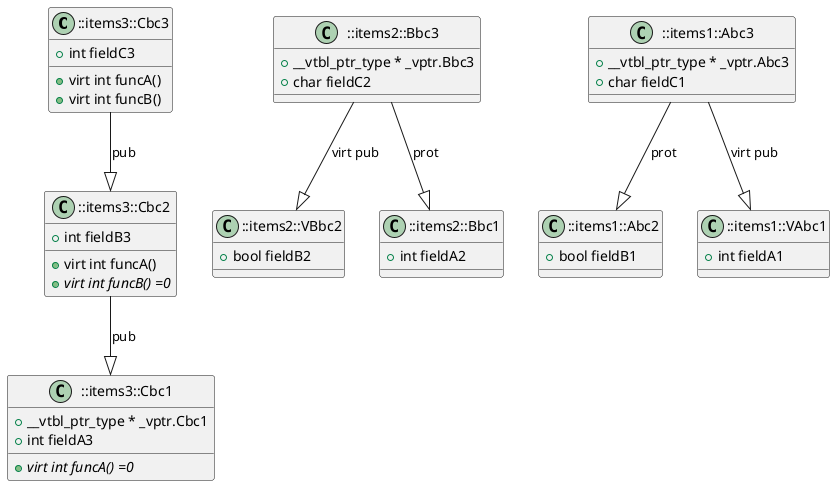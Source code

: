 @startuml

class "::items3::Cbc3" as item_0 {
    {field} + int fieldC3
    {method} +virt int funcA() 
    {method} +virt int funcB() 
}
class "::items3::Cbc2" as item_1 {
    {field} + int fieldB3
    {method} +virt int funcA() 
    {method} {abstract} +virt int funcB() =0
}
class "::items3::Cbc1" as item_2 {
    {field} + __vtbl_ptr_type * _vptr.Cbc1
    {field} + int fieldA3
    {method} {abstract} +virt int funcA() =0
}
class "::items2::Bbc3" as item_3 {
    {field} + __vtbl_ptr_type * _vptr.Bbc3
    {field} + char fieldC2
}
class "::items2::VBbc2" as item_4 {
    {field} + bool fieldB2
}
class "::items2::Bbc1" as item_5 {
    {field} + int fieldA2
}
class "::items1::Abc3" as item_6 {
    {field} + __vtbl_ptr_type * _vptr.Abc3
    {field} + char fieldC1
}
class "::items1::Abc2" as item_7 {
    {field} + bool fieldB1
}
class "::items1::VAbc1" as item_8 {
    {field} + int fieldA1
}

' ::items3::Cbc3 --|> ::items3::Cbc2
item_0 --|> item_1: "pub"
' ::items3::Cbc2 --|> ::items3::Cbc1
item_1 --|> item_2: "pub"
' ::items2::Bbc3 --|> ::items2::Bbc1
item_3 --|> item_5: "prot"
' ::items2::Bbc3 --|> ::items2::VBbc2
item_3 --|> item_4: "virt pub"
' ::items1::Abc3 --|> ::items1::VAbc1
item_6 --|> item_8: "virt pub"
' ::items1::Abc3 --|> ::items1::Abc2
item_6 --|> item_7: "prot"

@enduml
